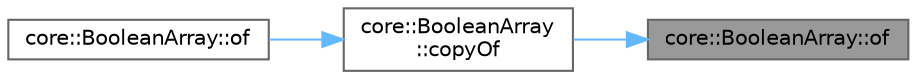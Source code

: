digraph "core::BooleanArray::of"
{
 // INTERACTIVE_SVG=YES
 // LATEX_PDF_SIZE
  bgcolor="transparent";
  edge [fontname=Helvetica,fontsize=10,labelfontname=Helvetica,labelfontsize=10];
  node [fontname=Helvetica,fontsize=10,shape=box,height=0.2,width=0.4];
  rankdir="RL";
  Node1 [id="Node000001",label="core::BooleanArray::of",height=0.2,width=0.4,color="gray40", fillcolor="grey60", style="filled", fontcolor="black",tooltip="Obtains newly created empty array."];
  Node1 -> Node2 [id="edge1_Node000001_Node000002",dir="back",color="steelblue1",style="solid",tooltip=" "];
  Node2 [id="Node000002",label="core::BooleanArray\l::copyOf",height=0.2,width=0.4,color="grey40", fillcolor="white", style="filled",URL="$da/d74/a00099.html#aa1bc1ffbafc48af6b50a8cfb459325ec",tooltip="Obtain newly created BooleanArray instance with primitive bool array, such as gbool[]."];
  Node2 -> Node3 [id="edge2_Node000002_Node000003",dir="back",color="steelblue1",style="solid",tooltip=" "];
  Node3 [id="Node000003",label="core::BooleanArray::of",height=0.2,width=0.4,color="grey40", fillcolor="white", style="filled",URL="$da/d74/a00099.html#af9736b6e403805295f94d68de753118b",tooltip="Obtain newly created BooleanArray instance with given bools values or code points."];
}
